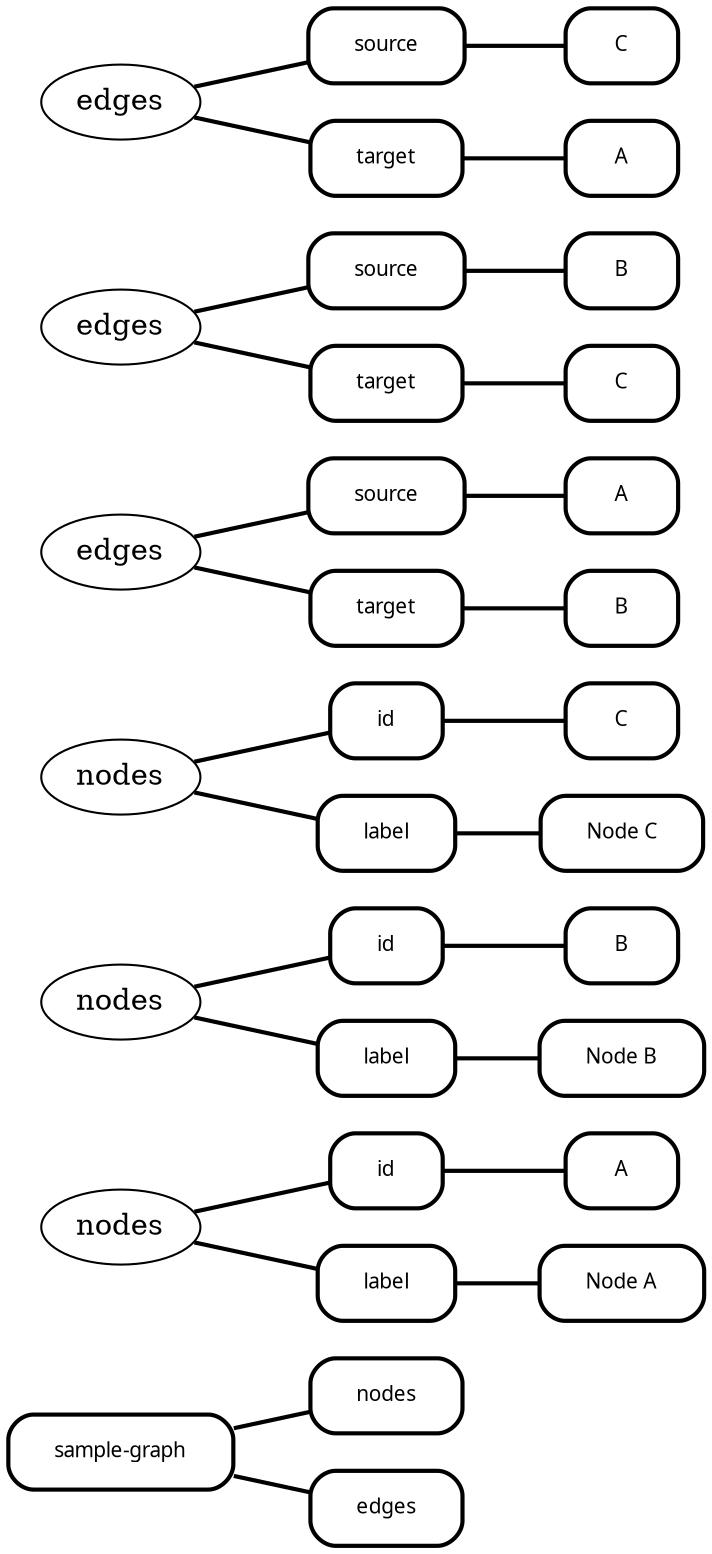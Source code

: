 digraph  {
rankdir=LR;
"sample-graph" [fillcolor="#fafafa", fontname="Fira Mono", fontsize=10, label="sample-graph", margin="0.3,0.1", penwidth="2.0", shape=box, style=rounded];
"sample-graph/nodes" [fillcolor="#fafafa", fontname="Fira Mono", fontsize=10, label=nodes, margin="0.3,0.1", penwidth="2.0", shape=box, style=rounded];
"sample-graph/nodes/0/sample-graph/nodes/id" [fillcolor="#fafafa", fontname="Fira Mono", fontsize=10, label=id, margin="0.3,0.1", penwidth="2.0", shape=box, style=rounded];
"sample-graph/nodes/0/sample-graph/nodes" [label=nodes];
"sample-graph/nodes/0/sample-graph/nodes/id/A" [fillcolor="#fafafa", fontname="Fira Mono", fontsize=10, label=A, margin="0.3,0.1", penwidth="2.0", shape=box, style=rounded];
"sample-graph/nodes/0/sample-graph/nodes/label" [fillcolor="#fafafa", fontname="Fira Mono", fontsize=10, label=label, margin="0.3,0.1", penwidth="2.0", shape=box, style=rounded];
"sample-graph/nodes/0/sample-graph/nodes/label/Node A" [fillcolor="#fafafa", fontname="Fira Mono", fontsize=10, label="Node A", margin="0.3,0.1", penwidth="2.0", shape=box, style=rounded];
"sample-graph/nodes/1/sample-graph/nodes/id" [fillcolor="#fafafa", fontname="Fira Mono", fontsize=10, label=id, margin="0.3,0.1", penwidth="2.0", shape=box, style=rounded];
"sample-graph/nodes/1/sample-graph/nodes" [label=nodes];
"sample-graph/nodes/1/sample-graph/nodes/id/B" [fillcolor="#fafafa", fontname="Fira Mono", fontsize=10, label=B, margin="0.3,0.1", penwidth="2.0", shape=box, style=rounded];
"sample-graph/nodes/1/sample-graph/nodes/label" [fillcolor="#fafafa", fontname="Fira Mono", fontsize=10, label=label, margin="0.3,0.1", penwidth="2.0", shape=box, style=rounded];
"sample-graph/nodes/1/sample-graph/nodes/label/Node B" [fillcolor="#fafafa", fontname="Fira Mono", fontsize=10, label="Node B", margin="0.3,0.1", penwidth="2.0", shape=box, style=rounded];
"sample-graph/nodes/2/sample-graph/nodes/id" [fillcolor="#fafafa", fontname="Fira Mono", fontsize=10, label=id, margin="0.3,0.1", penwidth="2.0", shape=box, style=rounded];
"sample-graph/nodes/2/sample-graph/nodes" [label=nodes];
"sample-graph/nodes/2/sample-graph/nodes/id/C" [fillcolor="#fafafa", fontname="Fira Mono", fontsize=10, label=C, margin="0.3,0.1", penwidth="2.0", shape=box, style=rounded];
"sample-graph/nodes/2/sample-graph/nodes/label" [fillcolor="#fafafa", fontname="Fira Mono", fontsize=10, label=label, margin="0.3,0.1", penwidth="2.0", shape=box, style=rounded];
"sample-graph/nodes/2/sample-graph/nodes/label/Node C" [fillcolor="#fafafa", fontname="Fira Mono", fontsize=10, label="Node C", margin="0.3,0.1", penwidth="2.0", shape=box, style=rounded];
"sample-graph/edges" [fillcolor="#fafafa", fontname="Fira Mono", fontsize=10, label=edges, margin="0.3,0.1", penwidth="2.0", shape=box, style=rounded];
"sample-graph/edges/0/sample-graph/edges/source" [fillcolor="#fafafa", fontname="Fira Mono", fontsize=10, label=source, margin="0.3,0.1", penwidth="2.0", shape=box, style=rounded];
"sample-graph/edges/0/sample-graph/edges" [label=edges];
"sample-graph/edges/0/sample-graph/edges/source/A" [fillcolor="#fafafa", fontname="Fira Mono", fontsize=10, label=A, margin="0.3,0.1", penwidth="2.0", shape=box, style=rounded];
"sample-graph/edges/0/sample-graph/edges/target" [fillcolor="#fafafa", fontname="Fira Mono", fontsize=10, label=target, margin="0.3,0.1", penwidth="2.0", shape=box, style=rounded];
"sample-graph/edges/0/sample-graph/edges/target/B" [fillcolor="#fafafa", fontname="Fira Mono", fontsize=10, label=B, margin="0.3,0.1", penwidth="2.0", shape=box, style=rounded];
"sample-graph/edges/1/sample-graph/edges/source" [fillcolor="#fafafa", fontname="Fira Mono", fontsize=10, label=source, margin="0.3,0.1", penwidth="2.0", shape=box, style=rounded];
"sample-graph/edges/1/sample-graph/edges" [label=edges];
"sample-graph/edges/1/sample-graph/edges/source/B" [fillcolor="#fafafa", fontname="Fira Mono", fontsize=10, label=B, margin="0.3,0.1", penwidth="2.0", shape=box, style=rounded];
"sample-graph/edges/1/sample-graph/edges/target" [fillcolor="#fafafa", fontname="Fira Mono", fontsize=10, label=target, margin="0.3,0.1", penwidth="2.0", shape=box, style=rounded];
"sample-graph/edges/1/sample-graph/edges/target/C" [fillcolor="#fafafa", fontname="Fira Mono", fontsize=10, label=C, margin="0.3,0.1", penwidth="2.0", shape=box, style=rounded];
"sample-graph/edges/2/sample-graph/edges/source" [fillcolor="#fafafa", fontname="Fira Mono", fontsize=10, label=source, margin="0.3,0.1", penwidth="2.0", shape=box, style=rounded];
"sample-graph/edges/2/sample-graph/edges" [label=edges];
"sample-graph/edges/2/sample-graph/edges/source/C" [fillcolor="#fafafa", fontname="Fira Mono", fontsize=10, label=C, margin="0.3,0.1", penwidth="2.0", shape=box, style=rounded];
"sample-graph/edges/2/sample-graph/edges/target" [fillcolor="#fafafa", fontname="Fira Mono", fontsize=10, label=target, margin="0.3,0.1", penwidth="2.0", shape=box, style=rounded];
"sample-graph/edges/2/sample-graph/edges/target/A" [fillcolor="#fafafa", fontname="Fira Mono", fontsize=10, label=A, margin="0.3,0.1", penwidth="2.0", shape=box, style=rounded];
"sample-graph" -> "sample-graph/nodes"  [arrowhead=none, key=0, penwidth="2.0"];
"sample-graph" -> "sample-graph/edges"  [arrowhead=none, key=0, penwidth="2.0"];
"sample-graph/nodes/0/sample-graph/nodes/id" -> "sample-graph/nodes/0/sample-graph/nodes/id/A"  [arrowhead=none, key=0, penwidth="2.0"];
"sample-graph/nodes/0/sample-graph/nodes" -> "sample-graph/nodes/0/sample-graph/nodes/id"  [arrowhead=none, key=0, penwidth="2.0"];
"sample-graph/nodes/0/sample-graph/nodes" -> "sample-graph/nodes/0/sample-graph/nodes/label"  [arrowhead=none, key=0, penwidth="2.0"];
"sample-graph/nodes/0/sample-graph/nodes/label" -> "sample-graph/nodes/0/sample-graph/nodes/label/Node A"  [arrowhead=none, key=0, penwidth="2.0"];
"sample-graph/nodes/1/sample-graph/nodes/id" -> "sample-graph/nodes/1/sample-graph/nodes/id/B"  [arrowhead=none, key=0, penwidth="2.0"];
"sample-graph/nodes/1/sample-graph/nodes" -> "sample-graph/nodes/1/sample-graph/nodes/id"  [arrowhead=none, key=0, penwidth="2.0"];
"sample-graph/nodes/1/sample-graph/nodes" -> "sample-graph/nodes/1/sample-graph/nodes/label"  [arrowhead=none, key=0, penwidth="2.0"];
"sample-graph/nodes/1/sample-graph/nodes/label" -> "sample-graph/nodes/1/sample-graph/nodes/label/Node B"  [arrowhead=none, key=0, penwidth="2.0"];
"sample-graph/nodes/2/sample-graph/nodes/id" -> "sample-graph/nodes/2/sample-graph/nodes/id/C"  [arrowhead=none, key=0, penwidth="2.0"];
"sample-graph/nodes/2/sample-graph/nodes" -> "sample-graph/nodes/2/sample-graph/nodes/id"  [arrowhead=none, key=0, penwidth="2.0"];
"sample-graph/nodes/2/sample-graph/nodes" -> "sample-graph/nodes/2/sample-graph/nodes/label"  [arrowhead=none, key=0, penwidth="2.0"];
"sample-graph/nodes/2/sample-graph/nodes/label" -> "sample-graph/nodes/2/sample-graph/nodes/label/Node C"  [arrowhead=none, key=0, penwidth="2.0"];
"sample-graph/edges/0/sample-graph/edges/source" -> "sample-graph/edges/0/sample-graph/edges/source/A"  [arrowhead=none, key=0, penwidth="2.0"];
"sample-graph/edges/0/sample-graph/edges" -> "sample-graph/edges/0/sample-graph/edges/source"  [arrowhead=none, key=0, penwidth="2.0"];
"sample-graph/edges/0/sample-graph/edges" -> "sample-graph/edges/0/sample-graph/edges/target"  [arrowhead=none, key=0, penwidth="2.0"];
"sample-graph/edges/0/sample-graph/edges/target" -> "sample-graph/edges/0/sample-graph/edges/target/B"  [arrowhead=none, key=0, penwidth="2.0"];
"sample-graph/edges/1/sample-graph/edges/source" -> "sample-graph/edges/1/sample-graph/edges/source/B"  [arrowhead=none, key=0, penwidth="2.0"];
"sample-graph/edges/1/sample-graph/edges" -> "sample-graph/edges/1/sample-graph/edges/source"  [arrowhead=none, key=0, penwidth="2.0"];
"sample-graph/edges/1/sample-graph/edges" -> "sample-graph/edges/1/sample-graph/edges/target"  [arrowhead=none, key=0, penwidth="2.0"];
"sample-graph/edges/1/sample-graph/edges/target" -> "sample-graph/edges/1/sample-graph/edges/target/C"  [arrowhead=none, key=0, penwidth="2.0"];
"sample-graph/edges/2/sample-graph/edges/source" -> "sample-graph/edges/2/sample-graph/edges/source/C"  [arrowhead=none, key=0, penwidth="2.0"];
"sample-graph/edges/2/sample-graph/edges" -> "sample-graph/edges/2/sample-graph/edges/source"  [arrowhead=none, key=0, penwidth="2.0"];
"sample-graph/edges/2/sample-graph/edges" -> "sample-graph/edges/2/sample-graph/edges/target"  [arrowhead=none, key=0, penwidth="2.0"];
"sample-graph/edges/2/sample-graph/edges/target" -> "sample-graph/edges/2/sample-graph/edges/target/A"  [arrowhead=none, key=0, penwidth="2.0"];
}
